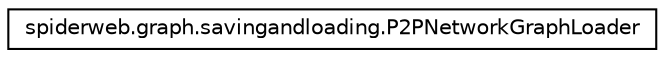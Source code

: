 digraph G
{
  edge [fontname="Helvetica",fontsize="10",labelfontname="Helvetica",labelfontsize="10"];
  node [fontname="Helvetica",fontsize="10",shape=record];
  rankdir=LR;
  Node1 [label="spiderweb.graph.savingandloading.P2PNetworkGraphLoader",height=0.2,width=0.4,color="black", fillcolor="white", style="filled",URL="$classspiderweb_1_1graph_1_1savingandloading_1_1_p2_p_network_graph_loader.html"];
}
